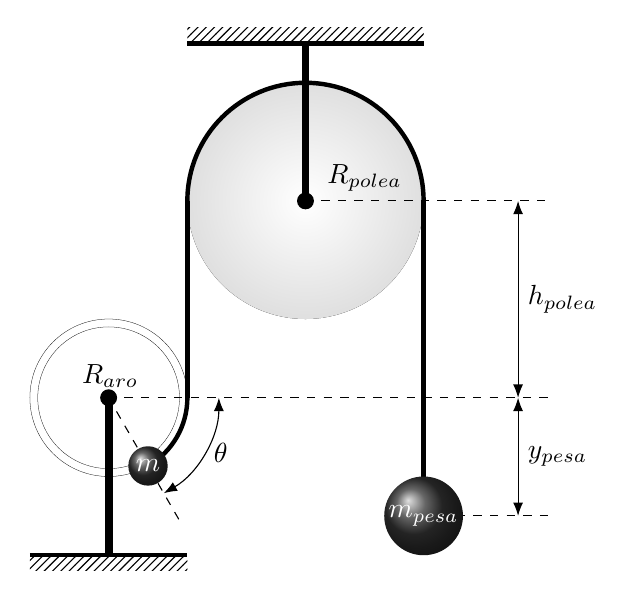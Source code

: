 \begin{tikzpicture}

	% Ring
	\def \ringRadius {1.0};
	\def \extra {0.8};
	\coordinate (ringCentre) at (0,0);
	\draw [ultra thin] (ringCentre) circle (\ringRadius);	
	\draw [ultra thin] (ringCentre) circle ({\ringRadius - 0.1});	
	\filldraw (ringCentre) circle (1 mm);
	% arc below the Ring
	\def \angle {60};
	\draw [ultra thick] (ringCentre) ++(0:\ringRadius) arc (0:-\angle:\ringRadius);
	% angle dimensions
	\draw [dashed, rotate around={-\angle:(ringCentre)}] {(ringCentre) + (0.2,0)} -- ({\ringRadius + \extra },0);
	\draw [Latex-Latex] (ringCentre) ++(0:{\ringRadius + \extra / 2}) arc (0:-\angle:{\ringRadius + \extra / 2 }) node [midway, right] {\(\theta\)};
	\node [above left] at (\ringRadius/2,0) {\(R_{aro}\)};
	
	% knot
	\shade [ball color=black!80] ($(ringCentre) +({- \angle}:\ringRadius)$) circle(0.25) node [] {\color{white} $m$};

	% draw the pulley
	\def \pulleyRadius {1.5};
	\def \pulleyAltitude {2.5};
	\coordinate (pulleyCentre) at ({\ringRadius + \pulleyRadius}, \pulleyAltitude);
	\fill [inner color = white, outer color = gray!25] (pulleyCentre) circle (\pulleyRadius);	
	\filldraw (pulleyCentre) circle (1 mm);
	% rope to ring
	\draw [ultra thick] ($(ringCentre) + (\ringRadius,0)$) -- ($(pulleyCentre) - (\pulleyRadius,0)$);
	% arc above the pulley
	\draw [ultra thick] (pulleyCentre) ++(0:\pulleyRadius) arc (0:180:\pulleyRadius);
	% \draw [dashed] {(pulleyCentre) + (0.2,0)} -- ($ (pulleyCentre) + ({\pulleyRadius + \extra},0)$) ;
	\node [above] at ($ (pulleyCentre) + (\pulleyRadius/2,0)$) {\(R_{polea}\)};
	
	% height pulley dimension lines
	\draw [dashed] {(ringCentre) + (0.2,0)} -- ({\ringRadius + 2 * \pulleyRadius + 2* \extra},0);
	% \draw [dashed] {(pulleyCentre) + (0.2,0)} -- ($ (pulleyCentre) + (\pulleyRadius,0)$) ;
	\draw [dashed] {(pulleyCentre) + (0.2,0)} -- ($ (pulleyCentre) + (\pulleyRadius + 2 * \extra,0)$) ;
	\draw [Latex-Latex] ($ (pulleyCentre) + (\pulleyRadius + 1.5 * \extra,0)$) -- ($ (pulleyCentre) + (\pulleyRadius + 1.5 * \extra, {- \pulleyAltitude})$) node [midway, right] {\(h_{polea}\)};
	
	% ceiling
	\def \ceilingAbove {2.0};
	\draw [line width = 1 mm] ($(pulleyCentre) + (0,\ceilingAbove)$) -- (pulleyCentre);
	\draw [ultra thick] ($(pulleyCentre) + ({- \pulleyRadius},\ceilingAbove)$)  -- ($(pulleyCentre) + (\pulleyRadius,\ceilingAbove)$);
	\fill [pattern = north east lines] ($(pulleyCentre) + ({- \pulleyRadius},\ceilingAbove)$)  rectangle ($(pulleyCentre) + (\pulleyRadius, {\ceilingAbove + 0.2 })$);

	% weight at rope's end
	\def \weightAltitude {-1.5};
	\def \weightHeight {.5};
	\def \weightWidth {0.5};
	\coordinate (weightCentre) at ({\ringRadius + 2* \pulleyRadius}, \weightAltitude);
	
	% rope to weight
	\draw [ultra thick] ({\ringRadius + 2* \pulleyRadius}, \pulleyAltitude) --(weightCentre);
	
	% weight dimension lines
	\draw [dashed] (weightCentre) -- ({\ringRadius + 2 * \pulleyRadius + 2* \extra}, \weightAltitude);
	\draw [Latex-Latex] ($ (pulleyCentre) + (\pulleyRadius + 1.5 * \extra, {- \pulleyAltitude})$) --  ($ (pulleyCentre) + (\pulleyRadius + 1.5 * \extra, {- \pulleyAltitude + \weightAltitude})$) node [midway, right] {\(y_{pesa}\)};

	% weight 
	\shade [ball color=black!80] (weightCentre) circle (\weightHeight) node {\color{white} $m_{pesa}$};


	% floor
	\def \floorAltitude {-2.0};
	\draw [ultra thick] (-\ringRadius,\floorAltitude) -- (\ringRadius,\floorAltitude);
	\fill [pattern = north east lines] (- \ringRadius,{\floorAltitude-0.2}) rectangle (\ringRadius,\floorAltitude);
	% base of the ring
	\draw [line width = 1 mm] (0,\floorAltitude) -- (ringCentre);


\end{tikzpicture}